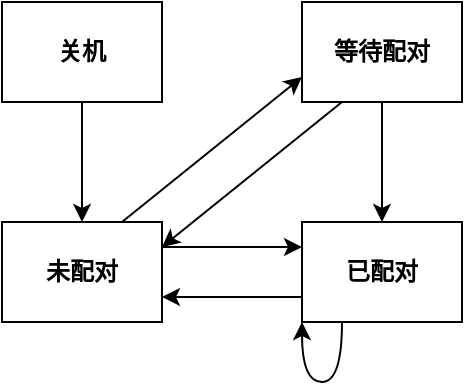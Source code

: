 <mxfile version="13.9.1" type="github">
  <diagram id="y8Wc7SqFpUddzt1OpLMF" name="Page-1">
    <mxGraphModel dx="966" dy="865" grid="1" gridSize="10" guides="1" tooltips="1" connect="1" arrows="1" fold="1" page="1" pageScale="1" pageWidth="827" pageHeight="1169" math="0" shadow="0">
      <root>
        <mxCell id="0" />
        <mxCell id="1" parent="0" />
        <mxCell id="KZurtE-F3Z4hCcsJe6lA-5" value="" style="edgeStyle=orthogonalEdgeStyle;rounded=0;orthogonalLoop=1;jettySize=auto;html=1;" edge="1" parent="1" source="KZurtE-F3Z4hCcsJe6lA-1" target="KZurtE-F3Z4hCcsJe6lA-2">
          <mxGeometry relative="1" as="geometry" />
        </mxCell>
        <mxCell id="KZurtE-F3Z4hCcsJe6lA-1" value="&lt;b&gt;关机&lt;/b&gt;" style="rounded=0;whiteSpace=wrap;html=1;" vertex="1" parent="1">
          <mxGeometry x="30" y="220" width="80" height="50" as="geometry" />
        </mxCell>
        <mxCell id="KZurtE-F3Z4hCcsJe6lA-6" style="edgeStyle=orthogonalEdgeStyle;rounded=0;orthogonalLoop=1;jettySize=auto;html=1;exitX=1;exitY=0.25;exitDx=0;exitDy=0;entryX=0;entryY=0.25;entryDx=0;entryDy=0;" edge="1" parent="1" source="KZurtE-F3Z4hCcsJe6lA-2" target="KZurtE-F3Z4hCcsJe6lA-4">
          <mxGeometry relative="1" as="geometry" />
        </mxCell>
        <mxCell id="KZurtE-F3Z4hCcsJe6lA-8" style="rounded=0;orthogonalLoop=1;jettySize=auto;html=1;exitX=0.75;exitY=0;exitDx=0;exitDy=0;entryX=0;entryY=0.75;entryDx=0;entryDy=0;" edge="1" parent="1" source="KZurtE-F3Z4hCcsJe6lA-2" target="KZurtE-F3Z4hCcsJe6lA-3">
          <mxGeometry relative="1" as="geometry" />
        </mxCell>
        <mxCell id="KZurtE-F3Z4hCcsJe6lA-2" value="&lt;b&gt;未配对&lt;/b&gt;" style="rounded=0;whiteSpace=wrap;html=1;" vertex="1" parent="1">
          <mxGeometry x="30" y="330" width="80" height="50" as="geometry" />
        </mxCell>
        <mxCell id="KZurtE-F3Z4hCcsJe6lA-9" style="edgeStyle=none;rounded=0;orthogonalLoop=1;jettySize=auto;html=1;exitX=0.25;exitY=1;exitDx=0;exitDy=0;entryX=1;entryY=0.25;entryDx=0;entryDy=0;" edge="1" parent="1" source="KZurtE-F3Z4hCcsJe6lA-3" target="KZurtE-F3Z4hCcsJe6lA-2">
          <mxGeometry relative="1" as="geometry" />
        </mxCell>
        <mxCell id="KZurtE-F3Z4hCcsJe6lA-10" value="" style="edgeStyle=none;rounded=0;orthogonalLoop=1;jettySize=auto;html=1;" edge="1" parent="1" source="KZurtE-F3Z4hCcsJe6lA-3" target="KZurtE-F3Z4hCcsJe6lA-4">
          <mxGeometry relative="1" as="geometry" />
        </mxCell>
        <mxCell id="KZurtE-F3Z4hCcsJe6lA-3" value="&lt;b&gt;等待配对&lt;/b&gt;" style="rounded=0;whiteSpace=wrap;html=1;" vertex="1" parent="1">
          <mxGeometry x="180" y="220" width="80" height="50" as="geometry" />
        </mxCell>
        <mxCell id="KZurtE-F3Z4hCcsJe6lA-7" style="edgeStyle=orthogonalEdgeStyle;rounded=0;orthogonalLoop=1;jettySize=auto;html=1;exitX=0;exitY=0.75;exitDx=0;exitDy=0;entryX=1;entryY=0.75;entryDx=0;entryDy=0;" edge="1" parent="1" source="KZurtE-F3Z4hCcsJe6lA-4" target="KZurtE-F3Z4hCcsJe6lA-2">
          <mxGeometry relative="1" as="geometry" />
        </mxCell>
        <mxCell id="KZurtE-F3Z4hCcsJe6lA-13" style="edgeStyle=orthogonalEdgeStyle;curved=1;rounded=0;orthogonalLoop=1;jettySize=auto;html=1;exitX=0.25;exitY=1;exitDx=0;exitDy=0;entryX=0;entryY=1;entryDx=0;entryDy=0;" edge="1" parent="1" source="KZurtE-F3Z4hCcsJe6lA-4" target="KZurtE-F3Z4hCcsJe6lA-4">
          <mxGeometry relative="1" as="geometry">
            <mxPoint x="180" y="480" as="targetPoint" />
            <Array as="points">
              <mxPoint x="200" y="410" />
              <mxPoint x="180" y="410" />
            </Array>
          </mxGeometry>
        </mxCell>
        <mxCell id="KZurtE-F3Z4hCcsJe6lA-4" value="&lt;b&gt;已配对&lt;/b&gt;" style="rounded=0;whiteSpace=wrap;html=1;" vertex="1" parent="1">
          <mxGeometry x="180" y="330" width="80" height="50" as="geometry" />
        </mxCell>
      </root>
    </mxGraphModel>
  </diagram>
</mxfile>

